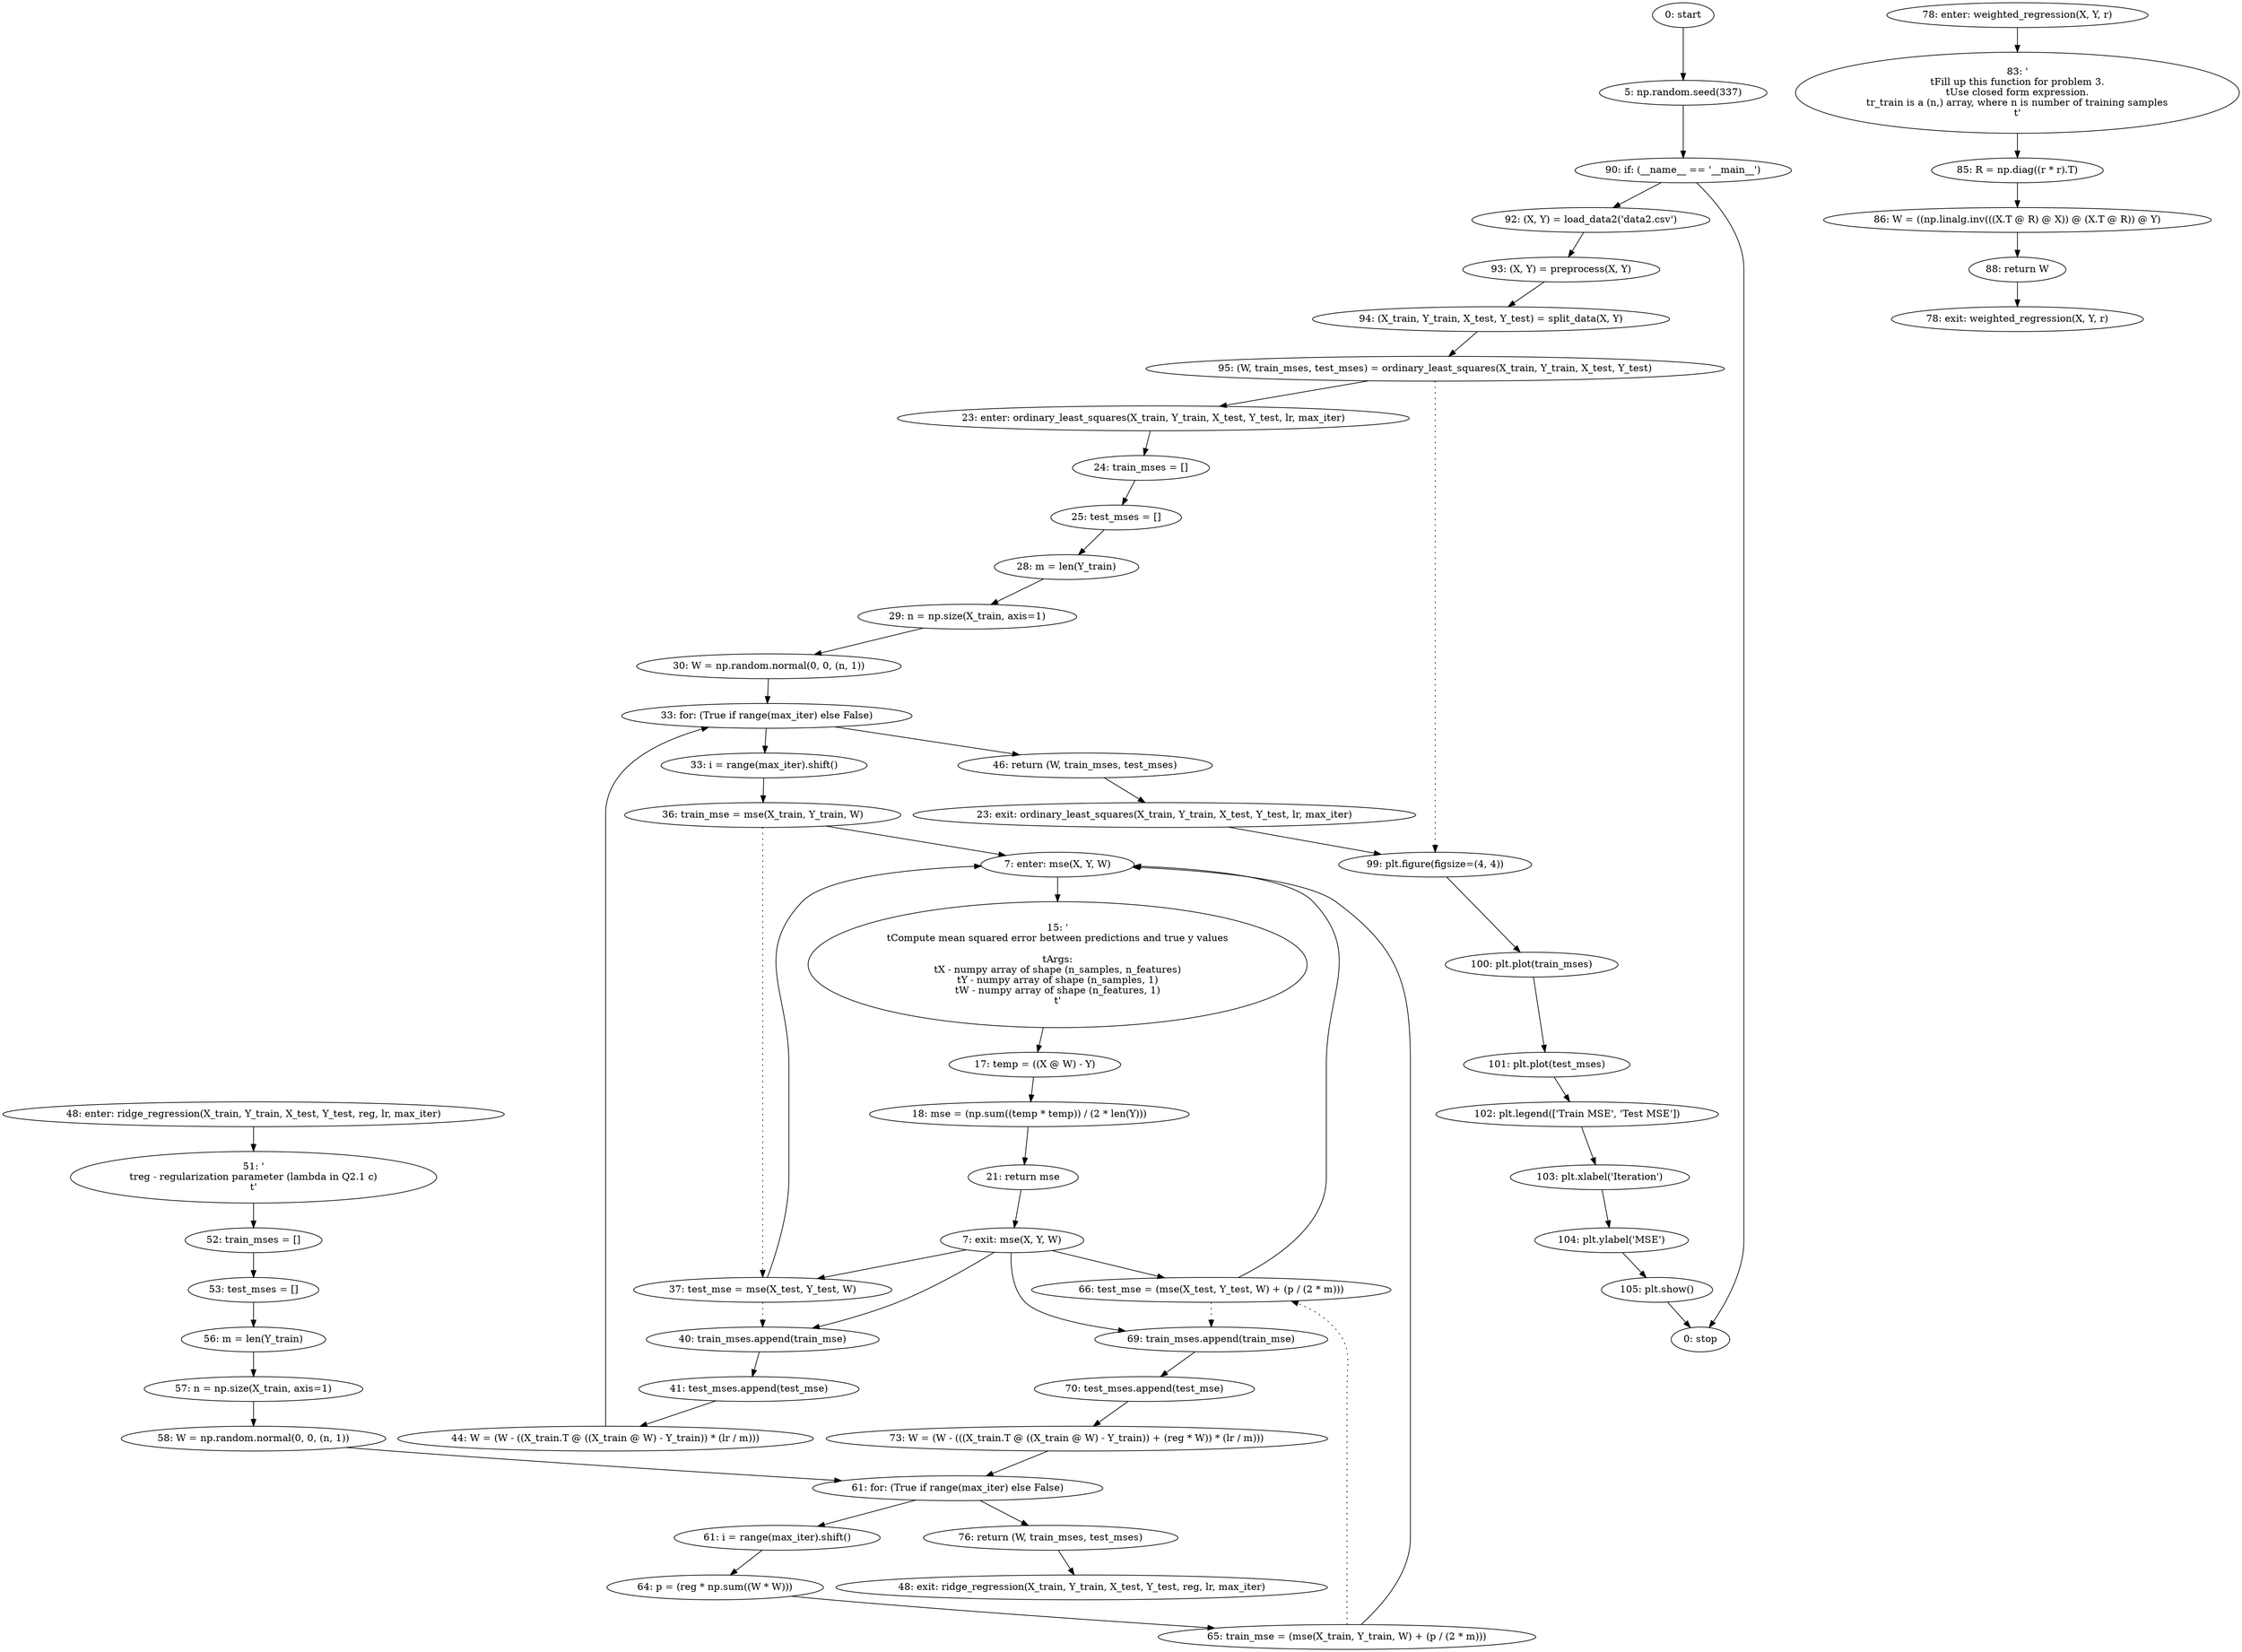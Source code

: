 strict digraph "" {
	node [label="\N"];
	0	 [label="0: start"];
	1	 [label="5: np.random.seed(337)"];
	0 -> 1;
	46	 [label="90: if: (__name__ == '__main__')"];
	1 -> 46;
	47	 [label="92: (X, Y) = load_data2('data2.csv')"];
	46 -> 47;
	58	 [label="0: stop"];
	46 -> 58;
	2	 [label="7: enter: mse(X, Y, W)"];
	4	 [label="15: '\n\tCompute mean squared error between predictions and true y values\n\n\tArgs:\n\tX - numpy array of shape (n_samples, n_features)\n\tY \
- numpy array of shape (n_samples, 1)\n\tW - numpy array of shape (n_features, 1)\n\t'"];
	2 -> 4;
	5	 [label="17: temp = ((X @ W) - Y)"];
	4 -> 5;
	17	 [label="36: train_mse = mse(X_train, Y_train, W)"];
	17 -> 2;
	18	 [label="37: test_mse = mse(X_test, Y_test, W)"];
	17 -> 18	 [style=dotted,
		weight=100];
	18 -> 2;
	19	 [label="40: train_mses.append(train_mse)"];
	18 -> 19	 [style=dotted,
		weight=100];
	20	 [label="41: test_mses.append(test_mse)"];
	19 -> 20;
	34	 [label="65: train_mse = (mse(X_train, Y_train, W) + (p / (2 * m)))"];
	34 -> 2;
	35	 [label="66: test_mse = (mse(X_test, Y_test, W) + (p / (2 * m)))"];
	34 -> 35	 [style=dotted,
		weight=100];
	35 -> 2;
	36	 [label="69: train_mses.append(train_mse)"];
	35 -> 36	 [style=dotted,
		weight=100];
	37	 [label="70: test_mses.append(test_mse)"];
	36 -> 37;
	3	 [label="7: exit: mse(X, Y, W)"];
	3 -> 18;
	3 -> 19;
	3 -> 35;
	3 -> 36;
	7	 [label="21: return mse"];
	7 -> 3;
	6	 [label="18: mse = (np.sum((temp * temp)) / (2 * len(Y)))"];
	5 -> 6;
	6 -> 7;
	8	 [label="23: enter: ordinary_least_squares(X_train, Y_train, X_test, Y_test, lr, max_iter)"];
	10	 [label="24: train_mses = []"];
	8 -> 10;
	11	 [label="25: test_mses = []"];
	10 -> 11;
	50	 [label="95: (W, train_mses, test_mses) = ordinary_least_squares(X_train, Y_train, X_test, Y_test)"];
	50 -> 8;
	51	 [label="99: plt.figure(figsize=(4, 4))"];
	50 -> 51	 [style=dotted,
		weight=100];
	52	 [label="100: plt.plot(train_mses)"];
	51 -> 52;
	9	 [label="23: exit: ordinary_least_squares(X_train, Y_train, X_test, Y_test, lr, max_iter)"];
	9 -> 51;
	22	 [label="46: return (W, train_mses, test_mses)"];
	22 -> 9;
	12	 [label="28: m = len(Y_train)"];
	11 -> 12;
	13	 [label="29: n = np.size(X_train, axis=1)"];
	12 -> 13;
	14	 [label="30: W = np.random.normal(0, 0, (n, 1))"];
	13 -> 14;
	15	 [label="33: for: (True if range(max_iter) else False)"];
	14 -> 15;
	15 -> 22;
	16	 [label="33: i = range(max_iter).shift()"];
	15 -> 16;
	16 -> 17;
	21	 [label="44: W = (W - ((X_train.T @ ((X_train @ W) - Y_train)) * (lr / m)))"];
	21 -> 15;
	20 -> 21;
	23	 [label="48: enter: ridge_regression(X_train, Y_train, X_test, Y_test, reg, lr, max_iter)"];
	25	 [label="51: '\n\treg - regularization parameter (lambda in Q2.1 c)\n\t'"];
	23 -> 25;
	26	 [label="52: train_mses = []"];
	25 -> 26;
	24	 [label="48: exit: ridge_regression(X_train, Y_train, X_test, Y_test, reg, lr, max_iter)"];
	39	 [label="76: return (W, train_mses, test_mses)"];
	39 -> 24;
	27	 [label="53: test_mses = []"];
	26 -> 27;
	28	 [label="56: m = len(Y_train)"];
	27 -> 28;
	29	 [label="57: n = np.size(X_train, axis=1)"];
	28 -> 29;
	30	 [label="58: W = np.random.normal(0, 0, (n, 1))"];
	29 -> 30;
	31	 [label="61: for: (True if range(max_iter) else False)"];
	30 -> 31;
	31 -> 39;
	32	 [label="61: i = range(max_iter).shift()"];
	31 -> 32;
	33	 [label="64: p = (reg * np.sum((W * W)))"];
	32 -> 33;
	38	 [label="73: W = (W - (((X_train.T @ ((X_train @ W) - Y_train)) + (reg * W)) * (lr / m)))"];
	38 -> 31;
	33 -> 34;
	37 -> 38;
	40	 [label="78: enter: weighted_regression(X, Y, r)"];
	42	 [label="83: '\n\tFill up this function for problem 3.\n\tUse closed form expression.\n\tr_train is a (n,) array, where n is number of training \
samples\n\t'"];
	40 -> 42;
	43	 [label="85: R = np.diag((r * r).T)"];
	42 -> 43;
	41	 [label="78: exit: weighted_regression(X, Y, r)"];
	45	 [label="88: return W"];
	45 -> 41;
	44	 [label="86: W = ((np.linalg.inv(((X.T @ R) @ X)) @ (X.T @ R)) @ Y)"];
	43 -> 44;
	44 -> 45;
	48	 [label="93: (X, Y) = preprocess(X, Y)"];
	47 -> 48;
	49	 [label="94: (X_train, Y_train, X_test, Y_test) = split_data(X, Y)"];
	48 -> 49;
	49 -> 50;
	53	 [label="101: plt.plot(test_mses)"];
	52 -> 53;
	54	 [label="102: plt.legend(['Train MSE', 'Test MSE'])"];
	53 -> 54;
	55	 [label="103: plt.xlabel('Iteration')"];
	54 -> 55;
	56	 [label="104: plt.ylabel('MSE')"];
	55 -> 56;
	57	 [label="105: plt.show()"];
	56 -> 57;
	57 -> 58;
}

